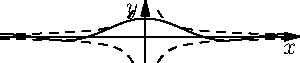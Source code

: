 
import geometry;
import graph;

size(150);

real foo(real x) {
  return sin(x) / x;
}

real positivescale(real x) {
  return 1 / x;
}

real negativescale(real x) {
  return -1 / x;
}

path pl = graph(foo, -8, -0.01, operator..);
draw(pl);
path p2 = graph(foo, 0.01, 8, operator..);
draw(p2);
path p3 = graph(positivescale, -8, -0.7, operator..);
draw(p3, dashed);
path p4 = graph(positivescale, 0.7, 8, operator..);
draw(p4, dashed);
path p5 = graph(negativescale, -8, -0.7, operator..);
draw(p5, dashed);
path p6 = graph(negativescale, 0.7, 8, operator..);
draw(p6, dashed);


xaxis("$x$", Arrow);
yaxis("$y$", Arrow);
